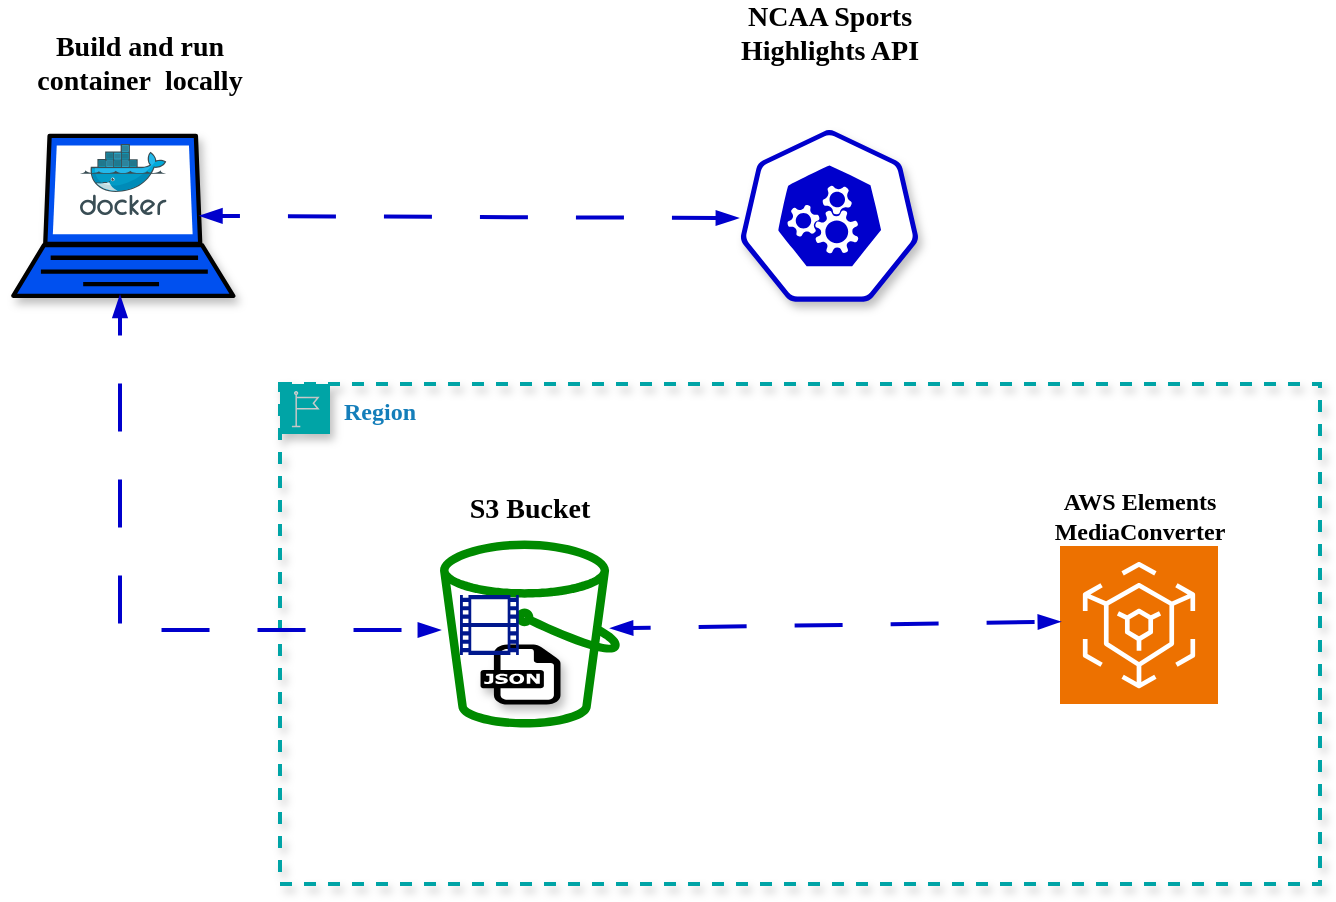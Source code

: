 <mxfile version="26.0.8">
  <diagram name="Page-1" id="bhr50IP04YVCHacs4jRb">
    <mxGraphModel dx="728" dy="510" grid="1" gridSize="10" guides="1" tooltips="1" connect="1" arrows="1" fold="1" page="1" pageScale="1" pageWidth="1100" pageHeight="850" math="0" shadow="0">
      <root>
        <mxCell id="0" />
        <mxCell id="1" parent="0" />
        <mxCell id="zDn7dpVvbLvQQsOELMDf-7" value="" style="fontColor=#ffffff;verticalAlign=top;verticalLabelPosition=bottom;labelPosition=center;align=center;html=1;outlineConnect=0;fillColor=#0050ef;strokeColor=#000000;gradientDirection=north;strokeWidth=2;shape=mxgraph.networks.laptop;shadow=1;" vertex="1" parent="1">
          <mxGeometry x="66.64" y="235.93" width="110" height="80" as="geometry" />
        </mxCell>
        <mxCell id="zDn7dpVvbLvQQsOELMDf-1" value="" style="image;sketch=0;aspect=fixed;html=1;points=[];align=center;fontSize=12;image=img/lib/mscae/Docker.svg;strokeWidth=2;" vertex="1" parent="1">
          <mxGeometry x="99.99" y="240" width="43.29" height="35.5" as="geometry" />
        </mxCell>
        <mxCell id="zDn7dpVvbLvQQsOELMDf-2" value="" style="aspect=fixed;sketch=0;html=1;dashed=0;whitespace=wrap;verticalLabelPosition=bottom;verticalAlign=top;points=[[0.005,0.63,0],[0.1,0.2,0],[0.9,0.2,0],[0.5,0,0],[0.995,0.63,0],[0.72,0.99,0],[0.5,1,0],[0.28,0.99,0]];shape=mxgraph.kubernetes.icon2;prIcon=api;strokeColor=#0000CC;strokeWidth=2;shadow=1;gradientColor=none;" vertex="1" parent="1">
          <mxGeometry x="430" y="232.96" width="89.51" height="85.93" as="geometry" />
        </mxCell>
        <mxCell id="zDn7dpVvbLvQQsOELMDf-4" value="&lt;font style=&quot;font-size: 14px;&quot; face=&quot;Comic Sans MS&quot;&gt;&lt;b&gt;Build and run container&amp;nbsp; locally&lt;br&gt;&lt;/b&gt;&lt;/font&gt;" style="text;html=1;align=center;verticalAlign=middle;whiteSpace=wrap;rounded=0;" vertex="1" parent="1">
          <mxGeometry x="60" y="184.78" width="140" height="30" as="geometry" />
        </mxCell>
        <mxCell id="zDn7dpVvbLvQQsOELMDf-10" value="&lt;b&gt;&lt;font face=&quot;Comic Sans MS&quot;&gt;Region&lt;/font&gt;&lt;/b&gt;" style="points=[[0,0],[0.25,0],[0.5,0],[0.75,0],[1,0],[1,0.25],[1,0.5],[1,0.75],[1,1],[0.75,1],[0.5,1],[0.25,1],[0,1],[0,0.75],[0,0.5],[0,0.25]];outlineConnect=0;gradientColor=none;html=1;whiteSpace=wrap;fontSize=12;fontStyle=0;container=1;pointerEvents=0;collapsible=0;recursiveResize=0;shape=mxgraph.aws4.group;grIcon=mxgraph.aws4.group_region;strokeColor=#00A4A6;fillColor=none;verticalAlign=top;align=left;spacingLeft=30;fontColor=#147EBA;dashed=1;strokeWidth=2;shadow=1;" vertex="1" parent="1">
          <mxGeometry x="200" y="360" width="520" height="250" as="geometry" />
        </mxCell>
        <mxCell id="zDn7dpVvbLvQQsOELMDf-14" value="" style="dashed=0;outlineConnect=0;html=1;align=center;labelPosition=center;verticalLabelPosition=bottom;verticalAlign=top;shape=mxgraph.weblogos.json;fillColor=#fad9d5;strokeColor=#ae4132;shadow=1;strokeWidth=0;" vertex="1" parent="zDn7dpVvbLvQQsOELMDf-10">
          <mxGeometry x="100" y="130" width="40" height="30" as="geometry" />
        </mxCell>
        <mxCell id="zDn7dpVvbLvQQsOELMDf-16" value="" style="sketch=0;outlineConnect=0;fontColor=#ffffff;fillColor=#008a00;strokeColor=#005700;dashed=0;verticalLabelPosition=bottom;verticalAlign=top;align=center;html=1;fontSize=12;fontStyle=0;aspect=fixed;pointerEvents=1;shape=mxgraph.aws4.bucket;" vertex="1" parent="zDn7dpVvbLvQQsOELMDf-10">
          <mxGeometry x="80" y="78.2" width="90" height="93.6" as="geometry" />
        </mxCell>
        <mxCell id="zDn7dpVvbLvQQsOELMDf-17" value="&lt;font style=&quot;font-size: 14px;&quot; face=&quot;Comic Sans MS&quot;&gt;&lt;b&gt;S3 Bucket&lt;br&gt;&lt;/b&gt;&lt;/font&gt;" style="text;html=1;align=center;verticalAlign=middle;whiteSpace=wrap;rounded=0;" vertex="1" parent="zDn7dpVvbLvQQsOELMDf-10">
          <mxGeometry x="55" y="48.2" width="140" height="30" as="geometry" />
        </mxCell>
        <mxCell id="zDn7dpVvbLvQQsOELMDf-18" value="" style="sketch=0;aspect=fixed;pointerEvents=1;shadow=0;dashed=0;html=1;strokeColor=none;labelPosition=center;verticalLabelPosition=bottom;verticalAlign=top;align=center;fillColor=#00188D;shape=mxgraph.mscae.general.video" vertex="1" parent="zDn7dpVvbLvQQsOELMDf-10">
          <mxGeometry x="90.0" y="105.5" width="29.4" height="30" as="geometry" />
        </mxCell>
        <mxCell id="zDn7dpVvbLvQQsOELMDf-19" value="" style="sketch=0;points=[[0,0,0],[0.25,0,0],[0.5,0,0],[0.75,0,0],[1,0,0],[0,1,0],[0.25,1,0],[0.5,1,0],[0.75,1,0],[1,1,0],[0,0.25,0],[0,0.5,0],[0,0.75,0],[1,0.25,0],[1,0.5,0],[1,0.75,0]];outlineConnect=0;fontColor=#232F3E;fillColor=#ED7100;strokeColor=#ffffff;dashed=0;verticalLabelPosition=bottom;verticalAlign=top;align=center;html=1;fontSize=12;fontStyle=0;aspect=fixed;shape=mxgraph.aws4.resourceIcon;resIcon=mxgraph.aws4.elemental_mediaconvert;" vertex="1" parent="zDn7dpVvbLvQQsOELMDf-10">
          <mxGeometry x="390" y="81" width="79" height="79" as="geometry" />
        </mxCell>
        <mxCell id="zDn7dpVvbLvQQsOELMDf-21" value="&lt;font face=&quot;Comic Sans MS&quot;&gt;&lt;b&gt;AWS Elements MediaConverter&lt;br&gt;&lt;/b&gt;&lt;/font&gt;" style="text;html=1;align=center;verticalAlign=middle;whiteSpace=wrap;rounded=0;" vertex="1" parent="zDn7dpVvbLvQQsOELMDf-10">
          <mxGeometry x="359.5" y="51" width="140" height="30" as="geometry" />
        </mxCell>
        <mxCell id="zDn7dpVvbLvQQsOELMDf-25" value="" style="endArrow=blockThin;startArrow=blockThin;html=1;rounded=0;entryX=-0.011;entryY=0.513;entryDx=0;entryDy=0;entryPerimeter=0;startFill=1;endFill=1;strokeColor=#0000CC;flowAnimation=1;dashed=1;dashPattern=12 12;strokeWidth=2;" edge="1" parent="zDn7dpVvbLvQQsOELMDf-10">
          <mxGeometry width="50" height="50" relative="1" as="geometry">
            <mxPoint x="165.492" y="122.162" as="sourcePoint" />
            <mxPoint x="390" y="118.83" as="targetPoint" />
          </mxGeometry>
        </mxCell>
        <mxCell id="zDn7dpVvbLvQQsOELMDf-11" value="&lt;font style=&quot;font-size: 14px;&quot; face=&quot;Comic Sans MS&quot;&gt;&lt;b&gt;NCAA Sports Highlights API&lt;br&gt;&lt;/b&gt;&lt;/font&gt;" style="text;html=1;align=center;verticalAlign=middle;whiteSpace=wrap;rounded=0;" vertex="1" parent="1">
          <mxGeometry x="404.76" y="170" width="140" height="30" as="geometry" />
        </mxCell>
        <mxCell id="zDn7dpVvbLvQQsOELMDf-23" value="" style="endArrow=blockThin;startArrow=blockThin;html=1;rounded=0;exitX=0.85;exitY=0.5;exitDx=0;exitDy=0;exitPerimeter=0;entryX=-0.011;entryY=0.513;entryDx=0;entryDy=0;entryPerimeter=0;startFill=1;endFill=1;strokeColor=#0000CC;flowAnimation=1;dashed=1;dashPattern=12 12;strokeWidth=2;" edge="1" parent="1" source="zDn7dpVvbLvQQsOELMDf-7" target="zDn7dpVvbLvQQsOELMDf-2">
          <mxGeometry width="50" height="50" relative="1" as="geometry">
            <mxPoint x="380" y="325.5" as="sourcePoint" />
            <mxPoint x="430" y="275.5" as="targetPoint" />
          </mxGeometry>
        </mxCell>
        <mxCell id="zDn7dpVvbLvQQsOELMDf-27" value="" style="endArrow=blockThin;startArrow=blockThin;html=1;rounded=0;startFill=1;endFill=1;strokeColor=#0000CC;flowAnimation=1;dashed=1;dashPattern=12 12;strokeWidth=2;edgeStyle=orthogonalEdgeStyle;" edge="1" parent="1" target="zDn7dpVvbLvQQsOELMDf-16">
          <mxGeometry width="50" height="50" relative="1" as="geometry">
            <mxPoint x="120" y="315.93" as="sourcePoint" />
            <mxPoint x="240" y="483.28" as="targetPoint" />
            <Array as="points">
              <mxPoint x="120" y="483" />
            </Array>
          </mxGeometry>
        </mxCell>
      </root>
    </mxGraphModel>
  </diagram>
</mxfile>
